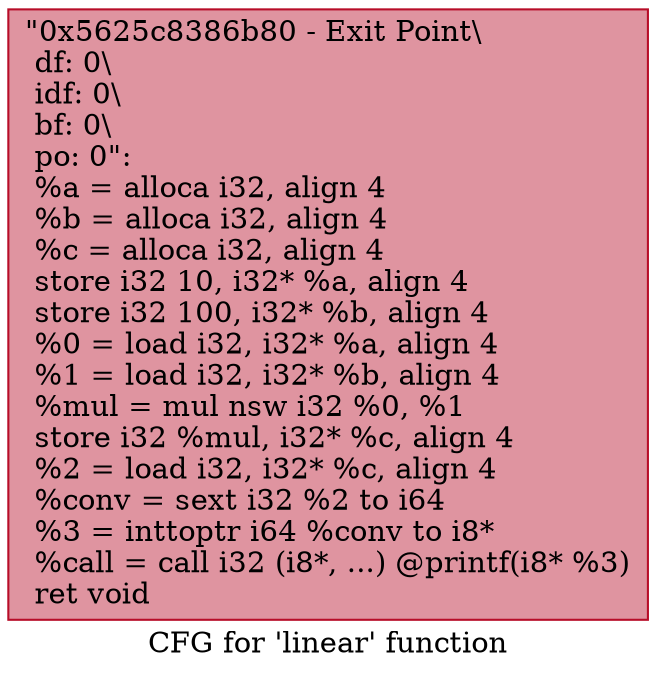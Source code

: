 digraph "CFG for 'linear' function" {
	label="CFG for 'linear' function";

	Node0x5625c8386b80 [shape=record,color="#b70d28ff", style=filled, fillcolor="#b70d2870",label="{\"0x5625c8386b80 - Exit Point\\\l df: 0\\\l idf: 0\\\l bf: 0\\\l po: 0\":\l  %a = alloca i32, align 4\l  %b = alloca i32, align 4\l  %c = alloca i32, align 4\l  store i32 10, i32* %a, align 4\l  store i32 100, i32* %b, align 4\l  %0 = load i32, i32* %a, align 4\l  %1 = load i32, i32* %b, align 4\l  %mul = mul nsw i32 %0, %1\l  store i32 %mul, i32* %c, align 4\l  %2 = load i32, i32* %c, align 4\l  %conv = sext i32 %2 to i64\l  %3 = inttoptr i64 %conv to i8*\l  %call = call i32 (i8*, ...) @printf(i8* %3)\l  ret void\l}"];
}
